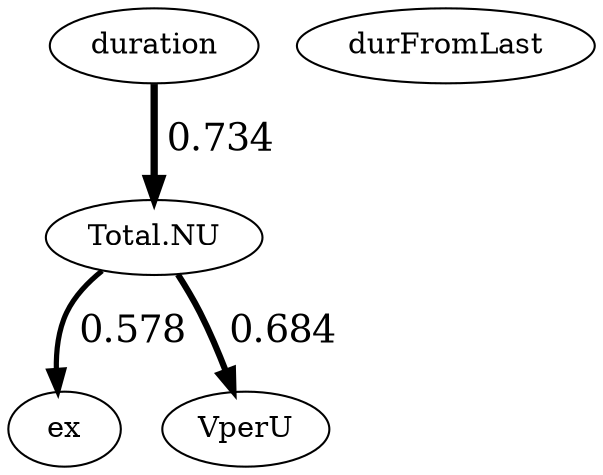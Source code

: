 digraph {
  "duration" ;
  "durFromLast" ;
  "ex" ;
  "Total.NU" ;
  "VperU" ;
  edge [dir=forward,label=" 0.734 ",style="setlinewidth(3.5)",fontsize=18] "duration" -> "Total.NU" ;
  edge [dir=forward,label=" 0.578 ",style="setlinewidth(2.5)"] "Total.NU" -> "ex" ;
  edge [dir=forward,label=" 0.684 ",style="setlinewidth(3)"] "Total.NU" -> "VperU" ;
}
